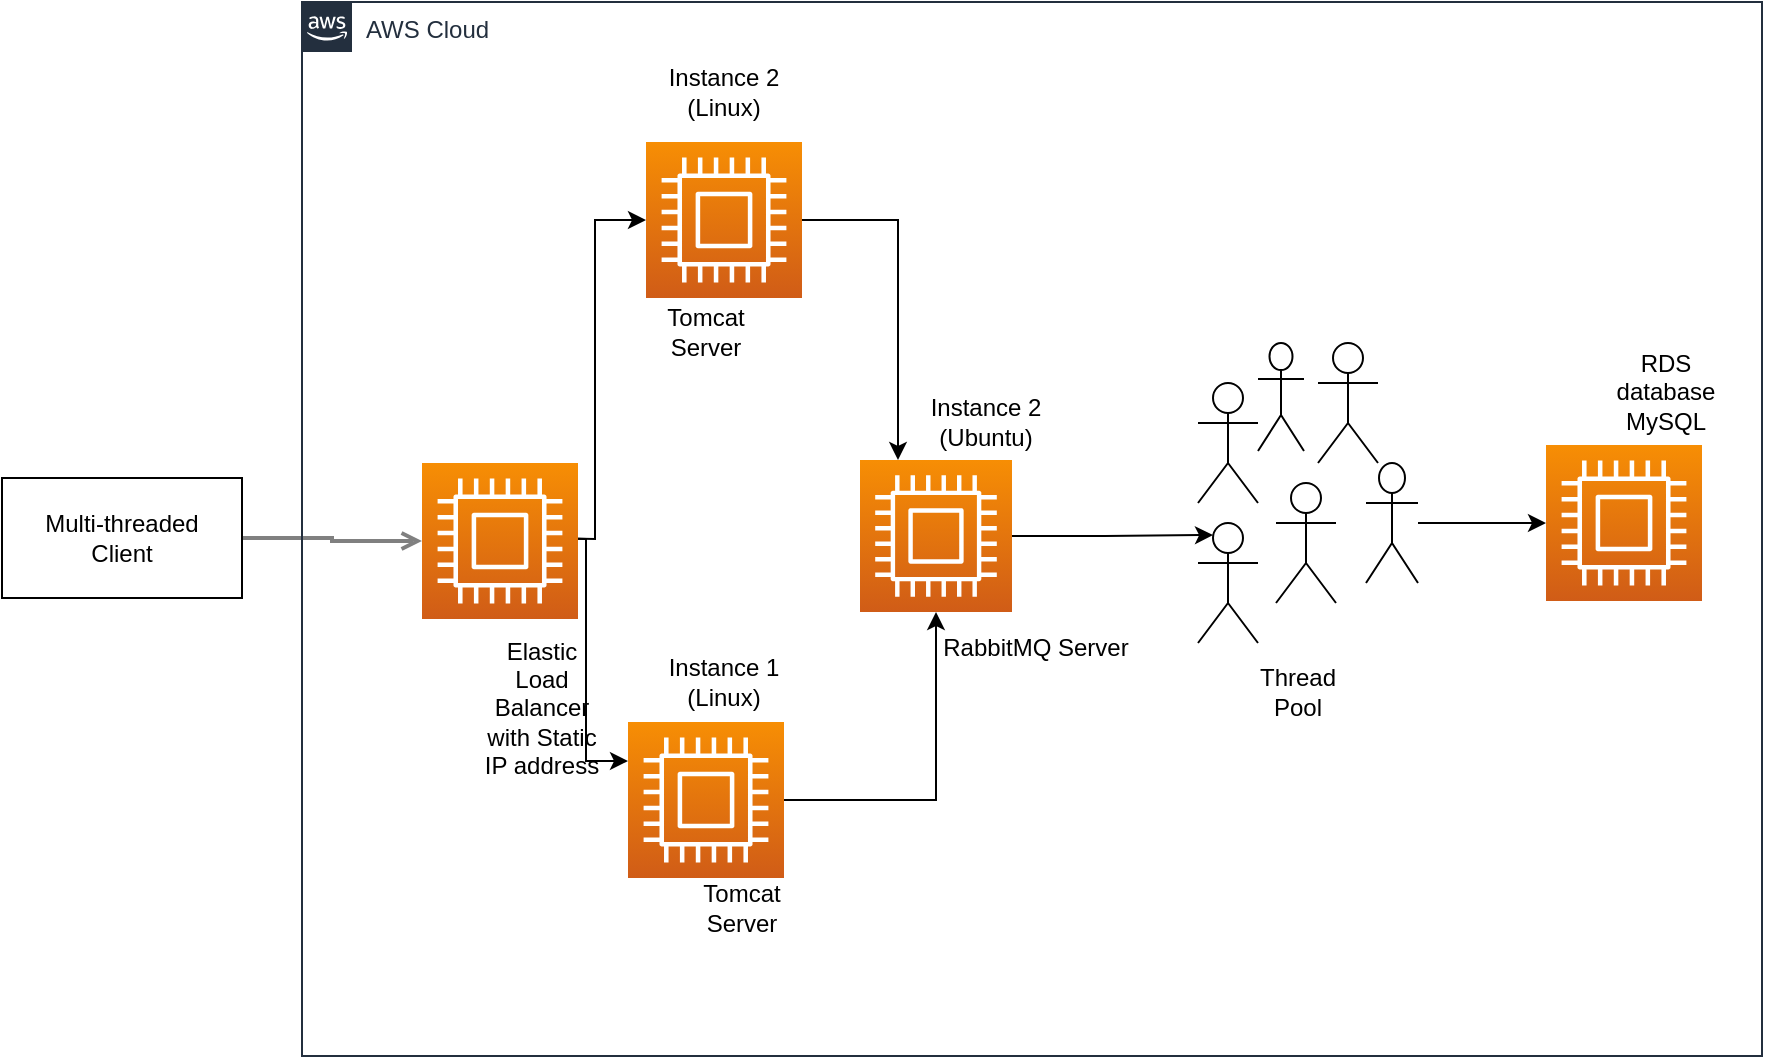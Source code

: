 <mxfile version="16.6.7" type="device"><diagram id="Ht1M8jgEwFfnCIfOTk4-" name="Page-1"><mxGraphModel dx="1018" dy="1429" grid="1" gridSize="10" guides="1" tooltips="1" connect="1" arrows="1" fold="1" page="1" pageScale="1" pageWidth="1169" pageHeight="827" math="0" shadow="0"><root><mxCell id="0"/><mxCell id="1" parent="0"/><mxCell id="UEzPUAAOIrF-is8g5C7q-167" style="edgeStyle=orthogonalEdgeStyle;rounded=0;orthogonalLoop=1;jettySize=auto;html=1;startArrow=none;startFill=0;endArrow=open;endFill=0;strokeColor=#808080;strokeWidth=2;entryX=0;entryY=0.5;entryDx=0;entryDy=0;entryPerimeter=0;exitX=1;exitY=0.5;exitDx=0;exitDy=0;" parent="1" source="sFLDfhZvxgwJfQ5_SMK7-5" target="sFLDfhZvxgwJfQ5_SMK7-4" edge="1"><mxGeometry relative="1" as="geometry"><mxPoint x="750" y="-550" as="targetPoint"/><Array as="points"/><mxPoint x="660" y="-551" as="sourcePoint"/></mxGeometry></mxCell><mxCell id="UEzPUAAOIrF-is8g5C7q-154" value="AWS Cloud" style="points=[[0,0],[0.25,0],[0.5,0],[0.75,0],[1,0],[1,0.25],[1,0.5],[1,0.75],[1,1],[0.75,1],[0.5,1],[0.25,1],[0,1],[0,0.75],[0,0.5],[0,0.25]];outlineConnect=0;gradientColor=none;html=1;whiteSpace=wrap;fontSize=12;fontStyle=0;shape=mxgraph.aws4.group;grIcon=mxgraph.aws4.group_aws_cloud_alt;strokeColor=#232F3E;fillColor=none;verticalAlign=top;align=left;spacingLeft=30;fontColor=#232F3E;dashed=0;labelBackgroundColor=#ffffff;container=1;pointerEvents=0;collapsible=0;recursiveResize=0;" parent="1" vertex="1"><mxGeometry x="750" y="-827" width="730" height="527" as="geometry"/></mxCell><mxCell id="aMkvnHoFpdPhJ8hp4pRJ-16" style="edgeStyle=orthogonalEdgeStyle;rounded=0;orthogonalLoop=1;jettySize=auto;html=1;entryX=0.25;entryY=0.1;entryDx=0;entryDy=0;entryPerimeter=0;" edge="1" parent="UEzPUAAOIrF-is8g5C7q-154" source="sFLDfhZvxgwJfQ5_SMK7-3" target="sFLDfhZvxgwJfQ5_SMK7-21"><mxGeometry relative="1" as="geometry"/></mxCell><mxCell id="sFLDfhZvxgwJfQ5_SMK7-3" value="" style="sketch=0;points=[[0,0,0],[0.25,0,0],[0.5,0,0],[0.75,0,0],[1,0,0],[0,1,0],[0.25,1,0],[0.5,1,0],[0.75,1,0],[1,1,0],[0,0.25,0],[0,0.5,0],[0,0.75,0],[1,0.25,0],[1,0.5,0],[1,0.75,0]];outlineConnect=0;fontColor=#232F3E;gradientColor=#F78E04;gradientDirection=north;fillColor=#D05C17;strokeColor=#ffffff;dashed=0;verticalLabelPosition=bottom;verticalAlign=top;align=center;html=1;fontSize=12;fontStyle=0;aspect=fixed;shape=mxgraph.aws4.resourceIcon;resIcon=mxgraph.aws4.compute;" parent="UEzPUAAOIrF-is8g5C7q-154" vertex="1"><mxGeometry x="279" y="229" width="76" height="76" as="geometry"/></mxCell><mxCell id="aMkvnHoFpdPhJ8hp4pRJ-9" style="edgeStyle=orthogonalEdgeStyle;rounded=0;orthogonalLoop=1;jettySize=auto;html=1;entryX=0;entryY=0.25;entryDx=0;entryDy=0;entryPerimeter=0;" edge="1" parent="UEzPUAAOIrF-is8g5C7q-154" target="aMkvnHoFpdPhJ8hp4pRJ-3"><mxGeometry relative="1" as="geometry"><mxPoint x="120" y="268" as="sourcePoint"/></mxGeometry></mxCell><mxCell id="aMkvnHoFpdPhJ8hp4pRJ-11" style="edgeStyle=orthogonalEdgeStyle;rounded=0;orthogonalLoop=1;jettySize=auto;html=1;entryX=0;entryY=0.5;entryDx=0;entryDy=0;entryPerimeter=0;" edge="1" parent="UEzPUAAOIrF-is8g5C7q-154" target="aMkvnHoFpdPhJ8hp4pRJ-6"><mxGeometry relative="1" as="geometry"><mxPoint x="120" y="268" as="sourcePoint"/></mxGeometry></mxCell><mxCell id="sFLDfhZvxgwJfQ5_SMK7-4" value="" style="sketch=0;points=[[0,0,0],[0.25,0,0],[0.5,0,0],[0.75,0,0],[1,0,0],[0,1,0],[0.25,1,0],[0.5,1,0],[0.75,1,0],[1,1,0],[0,0.25,0],[0,0.5,0],[0,0.75,0],[1,0.25,0],[1,0.5,0],[1,0.75,0]];outlineConnect=0;fontColor=#232F3E;gradientColor=#F78E04;gradientDirection=north;fillColor=#D05C17;strokeColor=#ffffff;dashed=0;verticalLabelPosition=bottom;verticalAlign=top;align=center;html=1;fontSize=12;fontStyle=0;aspect=fixed;shape=mxgraph.aws4.resourceIcon;resIcon=mxgraph.aws4.compute;" parent="UEzPUAAOIrF-is8g5C7q-154" vertex="1"><mxGeometry x="60" y="230.5" width="78" height="78" as="geometry"/></mxCell><mxCell id="sFLDfhZvxgwJfQ5_SMK7-29" value="RabbitMQ Server" style="text;html=1;strokeColor=none;fillColor=none;align=center;verticalAlign=middle;whiteSpace=wrap;rounded=0;" parent="UEzPUAAOIrF-is8g5C7q-154" vertex="1"><mxGeometry x="302" y="308" width="130" height="30" as="geometry"/></mxCell><mxCell id="sFLDfhZvxgwJfQ5_SMK7-32" value="Elastic Load Balancer with Static IP address" style="text;html=1;strokeColor=none;fillColor=none;align=center;verticalAlign=middle;whiteSpace=wrap;rounded=0;" parent="UEzPUAAOIrF-is8g5C7q-154" vertex="1"><mxGeometry x="90" y="338" width="60" height="30" as="geometry"/></mxCell><mxCell id="sFLDfhZvxgwJfQ5_SMK7-34" value="Instance 2 (Ubuntu)" style="text;html=1;strokeColor=none;fillColor=none;align=center;verticalAlign=middle;whiteSpace=wrap;rounded=0;" parent="UEzPUAAOIrF-is8g5C7q-154" vertex="1"><mxGeometry x="312" y="194.5" width="60" height="30" as="geometry"/></mxCell><mxCell id="sFLDfhZvxgwJfQ5_SMK7-6" value="" style="shape=umlActor;verticalLabelPosition=bottom;verticalAlign=top;html=1;outlineConnect=0;" parent="UEzPUAAOIrF-is8g5C7q-154" vertex="1"><mxGeometry x="448" y="190.5" width="30" height="60" as="geometry"/></mxCell><mxCell id="sFLDfhZvxgwJfQ5_SMK7-21" value="" style="shape=umlActor;verticalLabelPosition=bottom;verticalAlign=top;html=1;outlineConnect=0;" parent="UEzPUAAOIrF-is8g5C7q-154" vertex="1"><mxGeometry x="448" y="260.5" width="30" height="60" as="geometry"/></mxCell><mxCell id="aMkvnHoFpdPhJ8hp4pRJ-23" style="edgeStyle=orthogonalEdgeStyle;rounded=0;orthogonalLoop=1;jettySize=auto;html=1;" edge="1" parent="UEzPUAAOIrF-is8g5C7q-154" source="sFLDfhZvxgwJfQ5_SMK7-20" target="aMkvnHoFpdPhJ8hp4pRJ-19"><mxGeometry relative="1" as="geometry"/></mxCell><mxCell id="sFLDfhZvxgwJfQ5_SMK7-20" value="" style="shape=umlActor;verticalLabelPosition=bottom;verticalAlign=top;html=1;outlineConnect=0;" parent="UEzPUAAOIrF-is8g5C7q-154" vertex="1"><mxGeometry x="532" y="230.5" width="26" height="60" as="geometry"/></mxCell><mxCell id="sFLDfhZvxgwJfQ5_SMK7-18" value="" style="shape=umlActor;verticalLabelPosition=bottom;verticalAlign=top;html=1;outlineConnect=0;" parent="UEzPUAAOIrF-is8g5C7q-154" vertex="1"><mxGeometry x="508" y="170.5" width="30" height="60" as="geometry"/></mxCell><mxCell id="sFLDfhZvxgwJfQ5_SMK7-19" value="" style="shape=umlActor;verticalLabelPosition=bottom;verticalAlign=top;html=1;outlineConnect=0;" parent="UEzPUAAOIrF-is8g5C7q-154" vertex="1"><mxGeometry x="487" y="240.5" width="30" height="60" as="geometry"/></mxCell><mxCell id="sFLDfhZvxgwJfQ5_SMK7-17" value="" style="shape=umlActor;verticalLabelPosition=bottom;verticalAlign=top;html=1;outlineConnect=0;" parent="UEzPUAAOIrF-is8g5C7q-154" vertex="1"><mxGeometry x="478" y="170.5" width="23" height="54" as="geometry"/></mxCell><mxCell id="sFLDfhZvxgwJfQ5_SMK7-31" value="Thread Pool" style="text;html=1;strokeColor=none;fillColor=none;align=center;verticalAlign=middle;whiteSpace=wrap;rounded=0;" parent="UEzPUAAOIrF-is8g5C7q-154" vertex="1"><mxGeometry x="468" y="329.5" width="60" height="30" as="geometry"/></mxCell><mxCell id="aMkvnHoFpdPhJ8hp4pRJ-18" style="edgeStyle=orthogonalEdgeStyle;rounded=0;orthogonalLoop=1;jettySize=auto;html=1;entryX=0.25;entryY=0;entryDx=0;entryDy=0;entryPerimeter=0;" edge="1" parent="UEzPUAAOIrF-is8g5C7q-154" source="aMkvnHoFpdPhJ8hp4pRJ-6" target="sFLDfhZvxgwJfQ5_SMK7-3"><mxGeometry relative="1" as="geometry"/></mxCell><mxCell id="aMkvnHoFpdPhJ8hp4pRJ-6" value="" style="sketch=0;points=[[0,0,0],[0.25,0,0],[0.5,0,0],[0.75,0,0],[1,0,0],[0,1,0],[0.25,1,0],[0.5,1,0],[0.75,1,0],[1,1,0],[0,0.25,0],[0,0.5,0],[0,0.75,0],[1,0.25,0],[1,0.5,0],[1,0.75,0]];outlineConnect=0;fontColor=#232F3E;gradientColor=#F78E04;gradientDirection=north;fillColor=#D05C17;strokeColor=#ffffff;dashed=0;verticalLabelPosition=bottom;verticalAlign=top;align=center;html=1;fontSize=12;fontStyle=0;aspect=fixed;shape=mxgraph.aws4.resourceIcon;resIcon=mxgraph.aws4.compute;" vertex="1" parent="UEzPUAAOIrF-is8g5C7q-154"><mxGeometry x="172" y="70" width="78" height="78" as="geometry"/></mxCell><mxCell id="aMkvnHoFpdPhJ8hp4pRJ-7" value="Tomcat Server" style="text;html=1;strokeColor=none;fillColor=none;align=center;verticalAlign=middle;whiteSpace=wrap;rounded=0;" vertex="1" parent="UEzPUAAOIrF-is8g5C7q-154"><mxGeometry x="172" y="150" width="60" height="30" as="geometry"/></mxCell><mxCell id="aMkvnHoFpdPhJ8hp4pRJ-8" value="Instance 2&lt;br&gt;(Linux)" style="text;html=1;strokeColor=none;fillColor=none;align=center;verticalAlign=middle;whiteSpace=wrap;rounded=0;" vertex="1" parent="UEzPUAAOIrF-is8g5C7q-154"><mxGeometry x="181" y="30" width="60" height="30" as="geometry"/></mxCell><mxCell id="aMkvnHoFpdPhJ8hp4pRJ-12" style="edgeStyle=orthogonalEdgeStyle;rounded=0;orthogonalLoop=1;jettySize=auto;html=1;" edge="1" parent="UEzPUAAOIrF-is8g5C7q-154" source="aMkvnHoFpdPhJ8hp4pRJ-3" target="sFLDfhZvxgwJfQ5_SMK7-3"><mxGeometry relative="1" as="geometry"/></mxCell><mxCell id="aMkvnHoFpdPhJ8hp4pRJ-3" value="" style="sketch=0;points=[[0,0,0],[0.25,0,0],[0.5,0,0],[0.75,0,0],[1,0,0],[0,1,0],[0.25,1,0],[0.5,1,0],[0.75,1,0],[1,1,0],[0,0.25,0],[0,0.5,0],[0,0.75,0],[1,0.25,0],[1,0.5,0],[1,0.75,0]];outlineConnect=0;fontColor=#232F3E;gradientColor=#F78E04;gradientDirection=north;fillColor=#D05C17;strokeColor=#ffffff;dashed=0;verticalLabelPosition=bottom;verticalAlign=top;align=center;html=1;fontSize=12;fontStyle=0;aspect=fixed;shape=mxgraph.aws4.resourceIcon;resIcon=mxgraph.aws4.compute;" vertex="1" parent="UEzPUAAOIrF-is8g5C7q-154"><mxGeometry x="163" y="360" width="78" height="78" as="geometry"/></mxCell><mxCell id="aMkvnHoFpdPhJ8hp4pRJ-4" value="Tomcat Server" style="text;html=1;strokeColor=none;fillColor=none;align=center;verticalAlign=middle;whiteSpace=wrap;rounded=0;" vertex="1" parent="UEzPUAAOIrF-is8g5C7q-154"><mxGeometry x="190" y="438" width="60" height="30" as="geometry"/></mxCell><mxCell id="aMkvnHoFpdPhJ8hp4pRJ-5" value="Instance 1&lt;br&gt;(Linux)" style="text;html=1;strokeColor=none;fillColor=none;align=center;verticalAlign=middle;whiteSpace=wrap;rounded=0;" vertex="1" parent="UEzPUAAOIrF-is8g5C7q-154"><mxGeometry x="181" y="324.5" width="60" height="30" as="geometry"/></mxCell><mxCell id="aMkvnHoFpdPhJ8hp4pRJ-19" value="" style="sketch=0;points=[[0,0,0],[0.25,0,0],[0.5,0,0],[0.75,0,0],[1,0,0],[0,1,0],[0.25,1,0],[0.5,1,0],[0.75,1,0],[1,1,0],[0,0.25,0],[0,0.5,0],[0,0.75,0],[1,0.25,0],[1,0.5,0],[1,0.75,0]];outlineConnect=0;fontColor=#232F3E;gradientColor=#F78E04;gradientDirection=north;fillColor=#D05C17;strokeColor=#ffffff;dashed=0;verticalLabelPosition=bottom;verticalAlign=top;align=center;html=1;fontSize=12;fontStyle=0;aspect=fixed;shape=mxgraph.aws4.resourceIcon;resIcon=mxgraph.aws4.compute;" vertex="1" parent="UEzPUAAOIrF-is8g5C7q-154"><mxGeometry x="622" y="221.5" width="78" height="78" as="geometry"/></mxCell><mxCell id="aMkvnHoFpdPhJ8hp4pRJ-22" value="RDS database&lt;br&gt;MySQL" style="text;html=1;strokeColor=none;fillColor=none;align=center;verticalAlign=middle;whiteSpace=wrap;rounded=0;" vertex="1" parent="UEzPUAAOIrF-is8g5C7q-154"><mxGeometry x="652" y="180" width="60" height="30" as="geometry"/></mxCell><mxCell id="sFLDfhZvxgwJfQ5_SMK7-5" value="Multi-threaded&lt;br&gt;Client" style="rounded=0;whiteSpace=wrap;html=1;" parent="1" vertex="1"><mxGeometry x="600" y="-589" width="120" height="60" as="geometry"/></mxCell></root></mxGraphModel></diagram></mxfile>